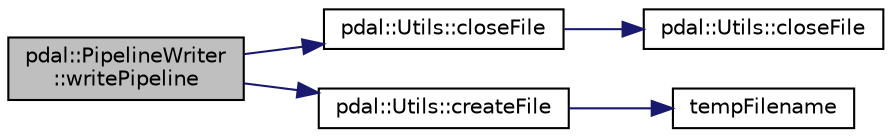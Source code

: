 digraph "pdal::PipelineWriter::writePipeline"
{
  edge [fontname="Helvetica",fontsize="10",labelfontname="Helvetica",labelfontsize="10"];
  node [fontname="Helvetica",fontsize="10",shape=record];
  rankdir="LR";
  Node1 [label="pdal::PipelineWriter\l::writePipeline",height=0.2,width=0.4,color="black", fillcolor="grey75", style="filled", fontcolor="black"];
  Node1 -> Node2 [color="midnightblue",fontsize="10",style="solid",fontname="Helvetica"];
  Node2 [label="pdal::Utils::closeFile",height=0.2,width=0.4,color="black", fillcolor="white", style="filled",URL="$namespacepdal_1_1Utils.html#aad48cdff8e3ff3d13c7a273583870185"];
  Node2 -> Node3 [color="midnightblue",fontsize="10",style="solid",fontname="Helvetica"];
  Node3 [label="pdal::Utils::closeFile",height=0.2,width=0.4,color="black", fillcolor="white", style="filled",URL="$namespacepdal_1_1Utils.html#a6ce7036b0912ba81b1f1a876b2772a34"];
  Node1 -> Node4 [color="midnightblue",fontsize="10",style="solid",fontname="Helvetica"];
  Node4 [label="pdal::Utils::createFile",height=0.2,width=0.4,color="black", fillcolor="white", style="filled",URL="$namespacepdal_1_1Utils.html#afc186e6df66a9d8e26b8d434d7eb9be5"];
  Node4 -> Node5 [color="midnightblue",fontsize="10",style="solid",fontname="Helvetica"];
  Node5 [label="tempFilename",height=0.2,width=0.4,color="black", fillcolor="white", style="filled",URL="$SQLiteTest_8cpp.html#afdd1742979cee35fe1879794bd7ff3a4"];
}
